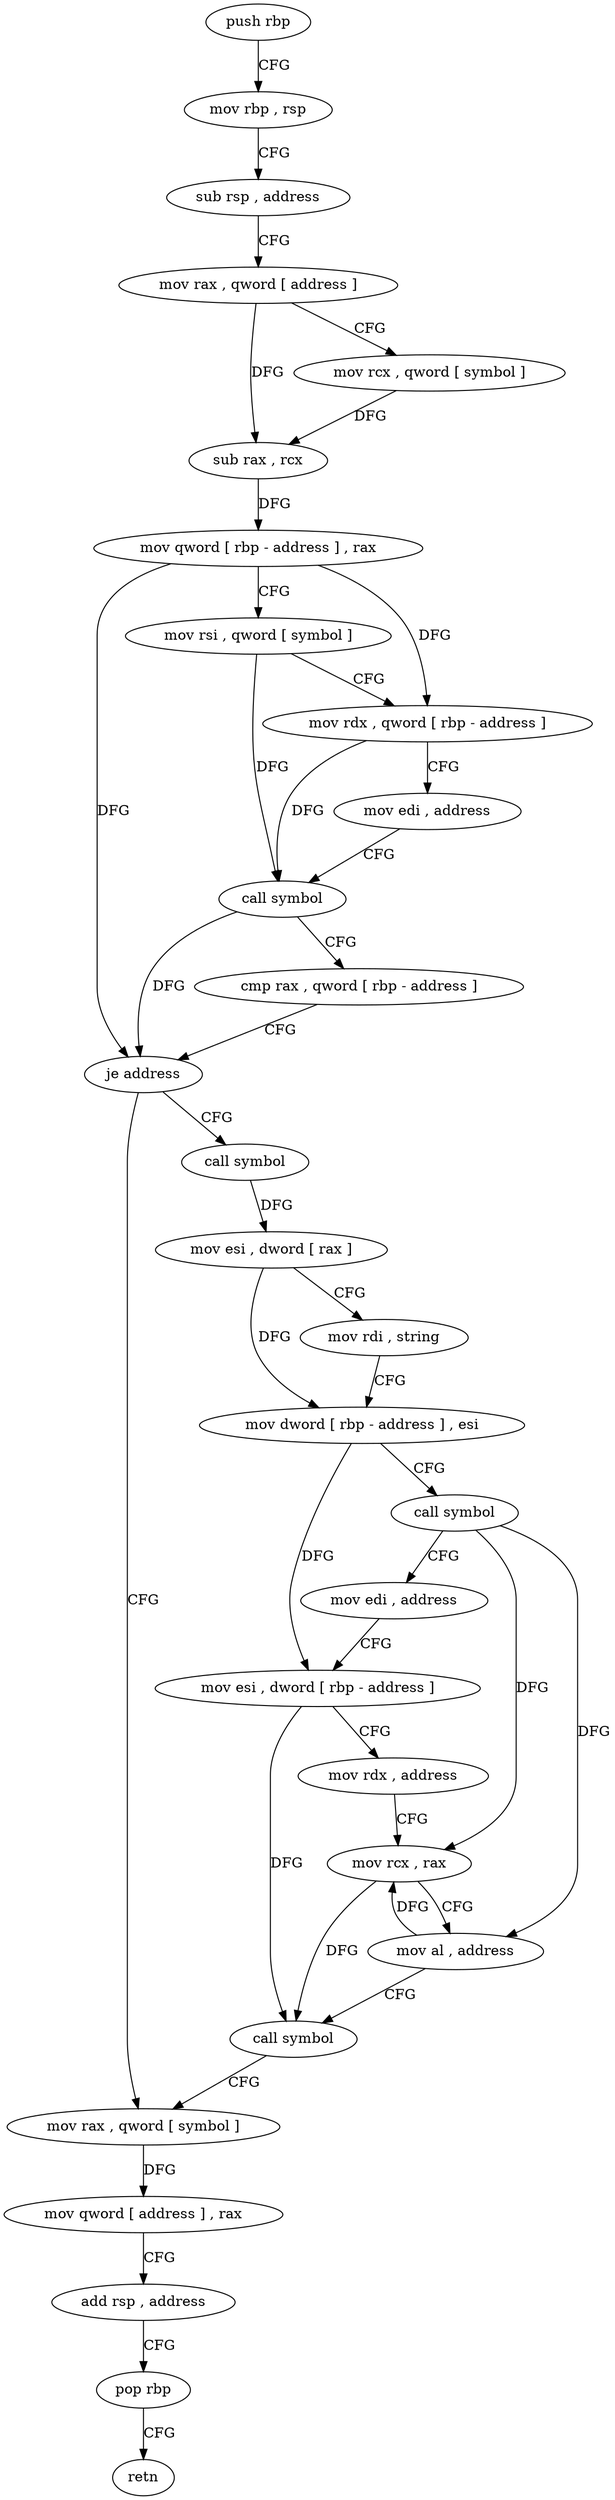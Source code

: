 digraph "func" {
"4204384" [label = "push rbp" ]
"4204385" [label = "mov rbp , rsp" ]
"4204388" [label = "sub rsp , address" ]
"4204392" [label = "mov rax , qword [ address ]" ]
"4204400" [label = "mov rcx , qword [ symbol ]" ]
"4204408" [label = "sub rax , rcx" ]
"4204411" [label = "mov qword [ rbp - address ] , rax" ]
"4204415" [label = "mov rsi , qword [ symbol ]" ]
"4204423" [label = "mov rdx , qword [ rbp - address ]" ]
"4204427" [label = "mov edi , address" ]
"4204432" [label = "call symbol" ]
"4204437" [label = "cmp rax , qword [ rbp - address ]" ]
"4204441" [label = "je address" ]
"4204500" [label = "mov rax , qword [ symbol ]" ]
"4204447" [label = "call symbol" ]
"4204508" [label = "mov qword [ address ] , rax" ]
"4204516" [label = "add rsp , address" ]
"4204520" [label = "pop rbp" ]
"4204521" [label = "retn" ]
"4204452" [label = "mov esi , dword [ rax ]" ]
"4204454" [label = "mov rdi , string" ]
"4204464" [label = "mov dword [ rbp - address ] , esi" ]
"4204467" [label = "call symbol" ]
"4204472" [label = "mov edi , address" ]
"4204477" [label = "mov esi , dword [ rbp - address ]" ]
"4204480" [label = "mov rdx , address" ]
"4204490" [label = "mov rcx , rax" ]
"4204493" [label = "mov al , address" ]
"4204495" [label = "call symbol" ]
"4204384" -> "4204385" [ label = "CFG" ]
"4204385" -> "4204388" [ label = "CFG" ]
"4204388" -> "4204392" [ label = "CFG" ]
"4204392" -> "4204400" [ label = "CFG" ]
"4204392" -> "4204408" [ label = "DFG" ]
"4204400" -> "4204408" [ label = "DFG" ]
"4204408" -> "4204411" [ label = "DFG" ]
"4204411" -> "4204415" [ label = "CFG" ]
"4204411" -> "4204423" [ label = "DFG" ]
"4204411" -> "4204441" [ label = "DFG" ]
"4204415" -> "4204423" [ label = "CFG" ]
"4204415" -> "4204432" [ label = "DFG" ]
"4204423" -> "4204427" [ label = "CFG" ]
"4204423" -> "4204432" [ label = "DFG" ]
"4204427" -> "4204432" [ label = "CFG" ]
"4204432" -> "4204437" [ label = "CFG" ]
"4204432" -> "4204441" [ label = "DFG" ]
"4204437" -> "4204441" [ label = "CFG" ]
"4204441" -> "4204500" [ label = "CFG" ]
"4204441" -> "4204447" [ label = "CFG" ]
"4204500" -> "4204508" [ label = "DFG" ]
"4204447" -> "4204452" [ label = "DFG" ]
"4204508" -> "4204516" [ label = "CFG" ]
"4204516" -> "4204520" [ label = "CFG" ]
"4204520" -> "4204521" [ label = "CFG" ]
"4204452" -> "4204454" [ label = "CFG" ]
"4204452" -> "4204464" [ label = "DFG" ]
"4204454" -> "4204464" [ label = "CFG" ]
"4204464" -> "4204467" [ label = "CFG" ]
"4204464" -> "4204477" [ label = "DFG" ]
"4204467" -> "4204472" [ label = "CFG" ]
"4204467" -> "4204490" [ label = "DFG" ]
"4204467" -> "4204493" [ label = "DFG" ]
"4204472" -> "4204477" [ label = "CFG" ]
"4204477" -> "4204480" [ label = "CFG" ]
"4204477" -> "4204495" [ label = "DFG" ]
"4204480" -> "4204490" [ label = "CFG" ]
"4204490" -> "4204493" [ label = "CFG" ]
"4204490" -> "4204495" [ label = "DFG" ]
"4204493" -> "4204495" [ label = "CFG" ]
"4204493" -> "4204490" [ label = "DFG" ]
"4204495" -> "4204500" [ label = "CFG" ]
}
